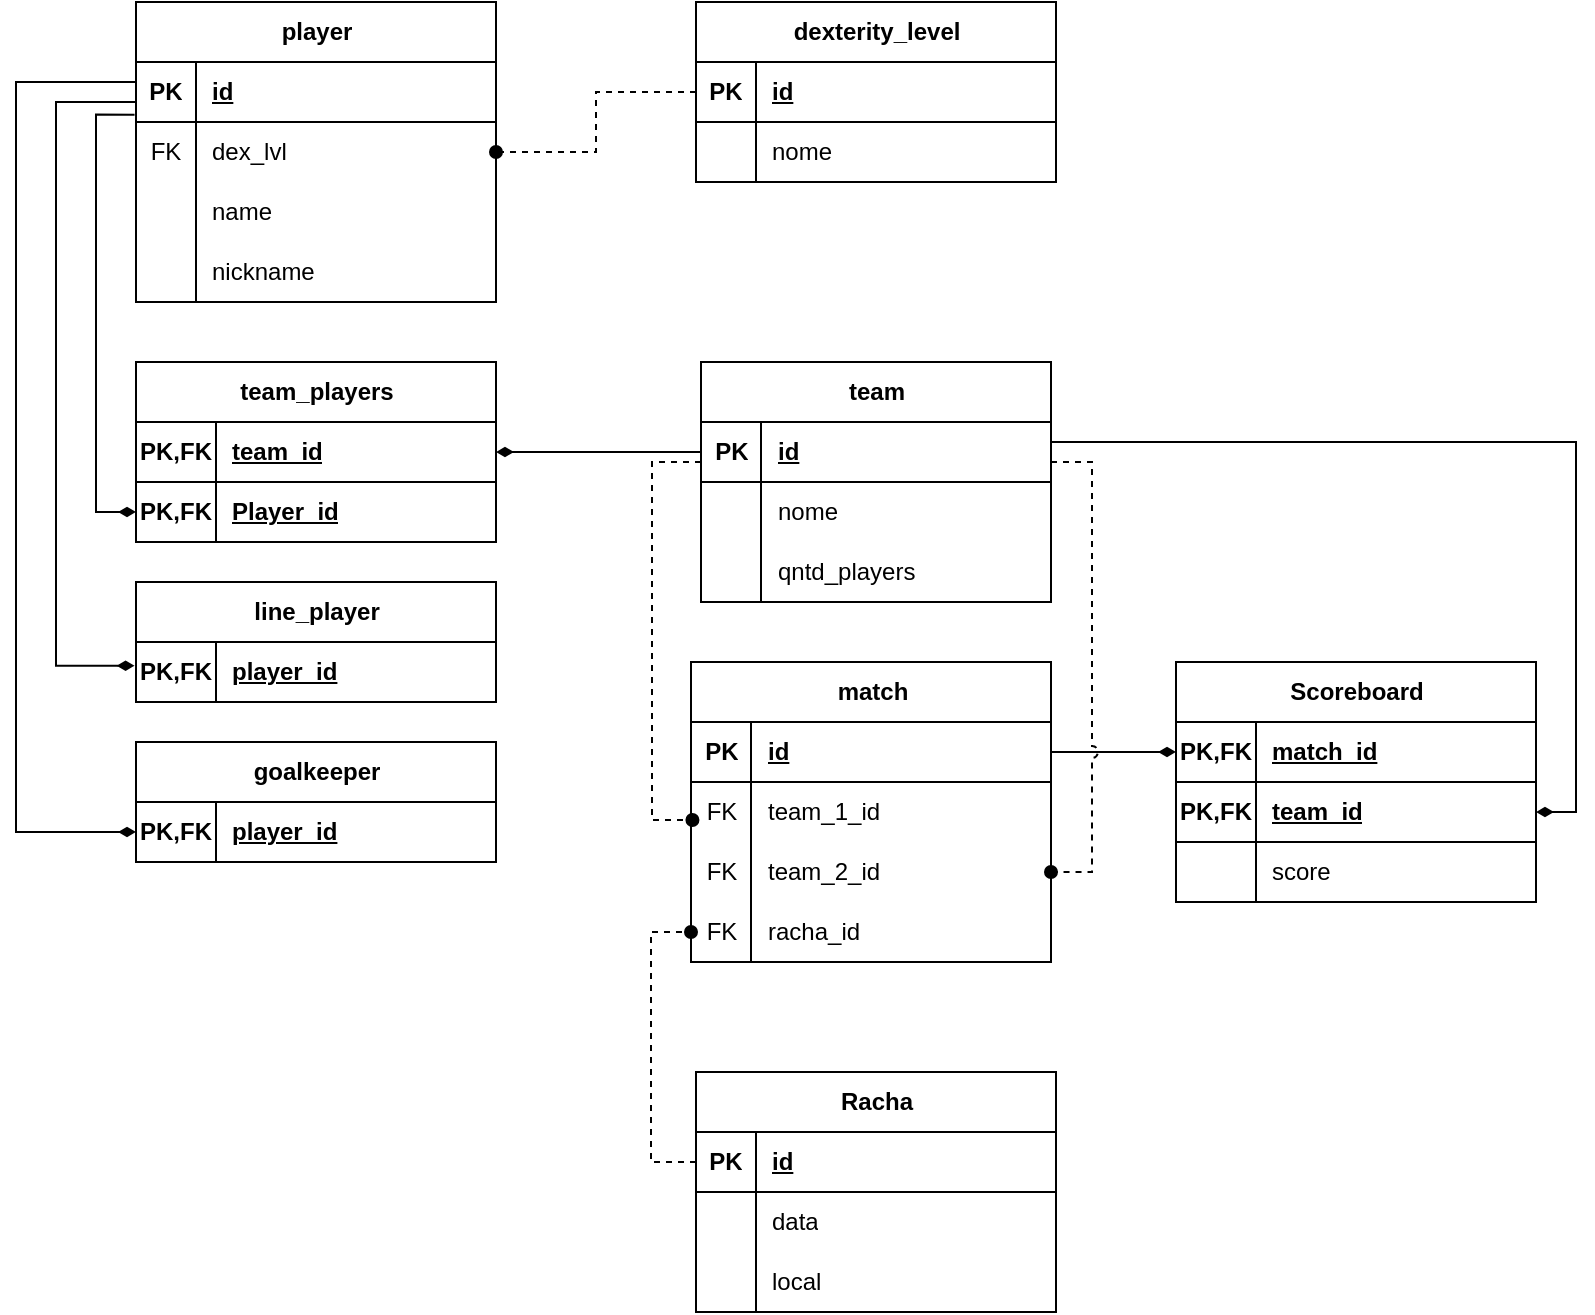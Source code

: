<mxfile version="21.2.8" type="device">
  <diagram name="Página-1" id="pi1bExvZcSu1X1K-RCOh">
    <mxGraphModel dx="1434" dy="870" grid="1" gridSize="10" guides="1" tooltips="1" connect="1" arrows="1" fold="1" page="1" pageScale="1" pageWidth="1200" pageHeight="1100" math="0" shadow="0">
      <root>
        <mxCell id="0" />
        <mxCell id="1" parent="0" />
        <mxCell id="Z4Z3Vbt_AIqiliuRO6eh-1" value="player" style="shape=table;startSize=30;container=1;collapsible=1;childLayout=tableLayout;fixedRows=1;rowLines=0;fontStyle=1;align=center;resizeLast=1;html=1;" parent="1" vertex="1">
          <mxGeometry x="270" y="295" width="180" height="150" as="geometry" />
        </mxCell>
        <mxCell id="Z4Z3Vbt_AIqiliuRO6eh-2" value="" style="shape=tableRow;horizontal=0;startSize=0;swimlaneHead=0;swimlaneBody=0;fillColor=none;collapsible=0;dropTarget=0;points=[[0,0.5],[1,0.5]];portConstraint=eastwest;top=0;left=0;right=0;bottom=1;" parent="Z4Z3Vbt_AIqiliuRO6eh-1" vertex="1">
          <mxGeometry y="30" width="180" height="30" as="geometry" />
        </mxCell>
        <mxCell id="Z4Z3Vbt_AIqiliuRO6eh-3" value="PK" style="shape=partialRectangle;connectable=0;fillColor=none;top=0;left=0;bottom=0;right=0;fontStyle=1;overflow=hidden;whiteSpace=wrap;html=1;" parent="Z4Z3Vbt_AIqiliuRO6eh-2" vertex="1">
          <mxGeometry width="30" height="30" as="geometry">
            <mxRectangle width="30" height="30" as="alternateBounds" />
          </mxGeometry>
        </mxCell>
        <mxCell id="Z4Z3Vbt_AIqiliuRO6eh-4" value="id" style="shape=partialRectangle;connectable=0;fillColor=none;top=0;left=0;bottom=0;right=0;align=left;spacingLeft=6;fontStyle=5;overflow=hidden;whiteSpace=wrap;html=1;" parent="Z4Z3Vbt_AIqiliuRO6eh-2" vertex="1">
          <mxGeometry x="30" width="150" height="30" as="geometry">
            <mxRectangle width="150" height="30" as="alternateBounds" />
          </mxGeometry>
        </mxCell>
        <mxCell id="Z4Z3Vbt_AIqiliuRO6eh-11" value="" style="shape=tableRow;horizontal=0;startSize=0;swimlaneHead=0;swimlaneBody=0;fillColor=none;collapsible=0;dropTarget=0;points=[[0,0.5],[1,0.5]];portConstraint=eastwest;top=0;left=0;right=0;bottom=0;" parent="Z4Z3Vbt_AIqiliuRO6eh-1" vertex="1">
          <mxGeometry y="60" width="180" height="30" as="geometry" />
        </mxCell>
        <mxCell id="Z4Z3Vbt_AIqiliuRO6eh-12" value="FK" style="shape=partialRectangle;connectable=0;fillColor=none;top=0;left=0;bottom=0;right=0;editable=1;overflow=hidden;whiteSpace=wrap;html=1;" parent="Z4Z3Vbt_AIqiliuRO6eh-11" vertex="1">
          <mxGeometry width="30" height="30" as="geometry">
            <mxRectangle width="30" height="30" as="alternateBounds" />
          </mxGeometry>
        </mxCell>
        <mxCell id="Z4Z3Vbt_AIqiliuRO6eh-13" value="dex_lvl" style="shape=partialRectangle;connectable=0;fillColor=none;top=0;left=0;bottom=0;right=0;align=left;spacingLeft=6;overflow=hidden;whiteSpace=wrap;html=1;" parent="Z4Z3Vbt_AIqiliuRO6eh-11" vertex="1">
          <mxGeometry x="30" width="150" height="30" as="geometry">
            <mxRectangle width="150" height="30" as="alternateBounds" />
          </mxGeometry>
        </mxCell>
        <mxCell id="Z4Z3Vbt_AIqiliuRO6eh-5" value="" style="shape=tableRow;horizontal=0;startSize=0;swimlaneHead=0;swimlaneBody=0;fillColor=none;collapsible=0;dropTarget=0;points=[[0,0.5],[1,0.5]];portConstraint=eastwest;top=0;left=0;right=0;bottom=0;" parent="Z4Z3Vbt_AIqiliuRO6eh-1" vertex="1">
          <mxGeometry y="90" width="180" height="30" as="geometry" />
        </mxCell>
        <mxCell id="Z4Z3Vbt_AIqiliuRO6eh-6" value="" style="shape=partialRectangle;connectable=0;fillColor=none;top=0;left=0;bottom=0;right=0;editable=1;overflow=hidden;whiteSpace=wrap;html=1;" parent="Z4Z3Vbt_AIqiliuRO6eh-5" vertex="1">
          <mxGeometry width="30" height="30" as="geometry">
            <mxRectangle width="30" height="30" as="alternateBounds" />
          </mxGeometry>
        </mxCell>
        <mxCell id="Z4Z3Vbt_AIqiliuRO6eh-7" value="name" style="shape=partialRectangle;connectable=0;fillColor=none;top=0;left=0;bottom=0;right=0;align=left;spacingLeft=6;overflow=hidden;whiteSpace=wrap;html=1;" parent="Z4Z3Vbt_AIqiliuRO6eh-5" vertex="1">
          <mxGeometry x="30" width="150" height="30" as="geometry">
            <mxRectangle width="150" height="30" as="alternateBounds" />
          </mxGeometry>
        </mxCell>
        <mxCell id="Z4Z3Vbt_AIqiliuRO6eh-8" value="" style="shape=tableRow;horizontal=0;startSize=0;swimlaneHead=0;swimlaneBody=0;fillColor=none;collapsible=0;dropTarget=0;points=[[0,0.5],[1,0.5]];portConstraint=eastwest;top=0;left=0;right=0;bottom=0;" parent="Z4Z3Vbt_AIqiliuRO6eh-1" vertex="1">
          <mxGeometry y="120" width="180" height="30" as="geometry" />
        </mxCell>
        <mxCell id="Z4Z3Vbt_AIqiliuRO6eh-9" value="" style="shape=partialRectangle;connectable=0;fillColor=none;top=0;left=0;bottom=0;right=0;editable=1;overflow=hidden;whiteSpace=wrap;html=1;" parent="Z4Z3Vbt_AIqiliuRO6eh-8" vertex="1">
          <mxGeometry width="30" height="30" as="geometry">
            <mxRectangle width="30" height="30" as="alternateBounds" />
          </mxGeometry>
        </mxCell>
        <mxCell id="Z4Z3Vbt_AIqiliuRO6eh-10" value="nickname" style="shape=partialRectangle;connectable=0;fillColor=none;top=0;left=0;bottom=0;right=0;align=left;spacingLeft=6;overflow=hidden;whiteSpace=wrap;html=1;" parent="Z4Z3Vbt_AIqiliuRO6eh-8" vertex="1">
          <mxGeometry x="30" width="150" height="30" as="geometry">
            <mxRectangle width="150" height="30" as="alternateBounds" />
          </mxGeometry>
        </mxCell>
        <mxCell id="Z4Z3Vbt_AIqiliuRO6eh-14" value="dexterity_level" style="shape=table;startSize=30;container=1;collapsible=1;childLayout=tableLayout;fixedRows=1;rowLines=0;fontStyle=1;align=center;resizeLast=1;html=1;" parent="1" vertex="1">
          <mxGeometry x="550" y="295" width="180" height="90" as="geometry" />
        </mxCell>
        <mxCell id="Z4Z3Vbt_AIqiliuRO6eh-15" value="" style="shape=tableRow;horizontal=0;startSize=0;swimlaneHead=0;swimlaneBody=0;fillColor=none;collapsible=0;dropTarget=0;points=[[0,0.5],[1,0.5]];portConstraint=eastwest;top=0;left=0;right=0;bottom=1;" parent="Z4Z3Vbt_AIqiliuRO6eh-14" vertex="1">
          <mxGeometry y="30" width="180" height="30" as="geometry" />
        </mxCell>
        <mxCell id="Z4Z3Vbt_AIqiliuRO6eh-16" value="PK" style="shape=partialRectangle;connectable=0;fillColor=none;top=0;left=0;bottom=0;right=0;fontStyle=1;overflow=hidden;whiteSpace=wrap;html=1;" parent="Z4Z3Vbt_AIqiliuRO6eh-15" vertex="1">
          <mxGeometry width="30" height="30" as="geometry">
            <mxRectangle width="30" height="30" as="alternateBounds" />
          </mxGeometry>
        </mxCell>
        <mxCell id="Z4Z3Vbt_AIqiliuRO6eh-17" value="id" style="shape=partialRectangle;connectable=0;fillColor=none;top=0;left=0;bottom=0;right=0;align=left;spacingLeft=6;fontStyle=5;overflow=hidden;whiteSpace=wrap;html=1;" parent="Z4Z3Vbt_AIqiliuRO6eh-15" vertex="1">
          <mxGeometry x="30" width="150" height="30" as="geometry">
            <mxRectangle width="150" height="30" as="alternateBounds" />
          </mxGeometry>
        </mxCell>
        <mxCell id="Z4Z3Vbt_AIqiliuRO6eh-18" value="" style="shape=tableRow;horizontal=0;startSize=0;swimlaneHead=0;swimlaneBody=0;fillColor=none;collapsible=0;dropTarget=0;points=[[0,0.5],[1,0.5]];portConstraint=eastwest;top=0;left=0;right=0;bottom=0;" parent="Z4Z3Vbt_AIqiliuRO6eh-14" vertex="1">
          <mxGeometry y="60" width="180" height="30" as="geometry" />
        </mxCell>
        <mxCell id="Z4Z3Vbt_AIqiliuRO6eh-19" value="" style="shape=partialRectangle;connectable=0;fillColor=none;top=0;left=0;bottom=0;right=0;editable=1;overflow=hidden;whiteSpace=wrap;html=1;" parent="Z4Z3Vbt_AIqiliuRO6eh-18" vertex="1">
          <mxGeometry width="30" height="30" as="geometry">
            <mxRectangle width="30" height="30" as="alternateBounds" />
          </mxGeometry>
        </mxCell>
        <mxCell id="Z4Z3Vbt_AIqiliuRO6eh-20" value="nome" style="shape=partialRectangle;connectable=0;fillColor=none;top=0;left=0;bottom=0;right=0;align=left;spacingLeft=6;overflow=hidden;whiteSpace=wrap;html=1;" parent="Z4Z3Vbt_AIqiliuRO6eh-18" vertex="1">
          <mxGeometry x="30" width="150" height="30" as="geometry">
            <mxRectangle width="150" height="30" as="alternateBounds" />
          </mxGeometry>
        </mxCell>
        <mxCell id="Z4Z3Vbt_AIqiliuRO6eh-27" value="team" style="shape=table;startSize=30;container=1;collapsible=1;childLayout=tableLayout;fixedRows=1;rowLines=0;fontStyle=1;align=center;resizeLast=1;html=1;" parent="1" vertex="1">
          <mxGeometry x="552.5" y="475" width="175" height="120" as="geometry" />
        </mxCell>
        <mxCell id="Z4Z3Vbt_AIqiliuRO6eh-28" value="" style="shape=tableRow;horizontal=0;startSize=0;swimlaneHead=0;swimlaneBody=0;fillColor=none;collapsible=0;dropTarget=0;points=[[0,0.5],[1,0.5]];portConstraint=eastwest;top=0;left=0;right=0;bottom=1;" parent="Z4Z3Vbt_AIqiliuRO6eh-27" vertex="1">
          <mxGeometry y="30" width="175" height="30" as="geometry" />
        </mxCell>
        <mxCell id="Z4Z3Vbt_AIqiliuRO6eh-29" value="PK" style="shape=partialRectangle;connectable=0;fillColor=none;top=0;left=0;bottom=0;right=0;fontStyle=1;overflow=hidden;whiteSpace=wrap;html=1;" parent="Z4Z3Vbt_AIqiliuRO6eh-28" vertex="1">
          <mxGeometry width="30" height="30" as="geometry">
            <mxRectangle width="30" height="30" as="alternateBounds" />
          </mxGeometry>
        </mxCell>
        <mxCell id="Z4Z3Vbt_AIqiliuRO6eh-30" value="id" style="shape=partialRectangle;connectable=0;fillColor=none;top=0;left=0;bottom=0;right=0;align=left;spacingLeft=6;fontStyle=5;overflow=hidden;whiteSpace=wrap;html=1;" parent="Z4Z3Vbt_AIqiliuRO6eh-28" vertex="1">
          <mxGeometry x="30" width="145" height="30" as="geometry">
            <mxRectangle width="145" height="30" as="alternateBounds" />
          </mxGeometry>
        </mxCell>
        <mxCell id="Z4Z3Vbt_AIqiliuRO6eh-31" value="" style="shape=tableRow;horizontal=0;startSize=0;swimlaneHead=0;swimlaneBody=0;fillColor=none;collapsible=0;dropTarget=0;points=[[0,0.5],[1,0.5]];portConstraint=eastwest;top=0;left=0;right=0;bottom=0;" parent="Z4Z3Vbt_AIqiliuRO6eh-27" vertex="1">
          <mxGeometry y="60" width="175" height="30" as="geometry" />
        </mxCell>
        <mxCell id="Z4Z3Vbt_AIqiliuRO6eh-32" value="" style="shape=partialRectangle;connectable=0;fillColor=none;top=0;left=0;bottom=0;right=0;editable=1;overflow=hidden;whiteSpace=wrap;html=1;" parent="Z4Z3Vbt_AIqiliuRO6eh-31" vertex="1">
          <mxGeometry width="30" height="30" as="geometry">
            <mxRectangle width="30" height="30" as="alternateBounds" />
          </mxGeometry>
        </mxCell>
        <mxCell id="Z4Z3Vbt_AIqiliuRO6eh-33" value="nome" style="shape=partialRectangle;connectable=0;fillColor=none;top=0;left=0;bottom=0;right=0;align=left;spacingLeft=6;overflow=hidden;whiteSpace=wrap;html=1;" parent="Z4Z3Vbt_AIqiliuRO6eh-31" vertex="1">
          <mxGeometry x="30" width="145" height="30" as="geometry">
            <mxRectangle width="145" height="30" as="alternateBounds" />
          </mxGeometry>
        </mxCell>
        <mxCell id="Z4Z3Vbt_AIqiliuRO6eh-34" value="" style="shape=tableRow;horizontal=0;startSize=0;swimlaneHead=0;swimlaneBody=0;fillColor=none;collapsible=0;dropTarget=0;points=[[0,0.5],[1,0.5]];portConstraint=eastwest;top=0;left=0;right=0;bottom=0;" parent="Z4Z3Vbt_AIqiliuRO6eh-27" vertex="1">
          <mxGeometry y="90" width="175" height="30" as="geometry" />
        </mxCell>
        <mxCell id="Z4Z3Vbt_AIqiliuRO6eh-35" value="" style="shape=partialRectangle;connectable=0;fillColor=none;top=0;left=0;bottom=0;right=0;editable=1;overflow=hidden;whiteSpace=wrap;html=1;" parent="Z4Z3Vbt_AIqiliuRO6eh-34" vertex="1">
          <mxGeometry width="30" height="30" as="geometry">
            <mxRectangle width="30" height="30" as="alternateBounds" />
          </mxGeometry>
        </mxCell>
        <mxCell id="Z4Z3Vbt_AIqiliuRO6eh-36" value="qntd_players" style="shape=partialRectangle;connectable=0;fillColor=none;top=0;left=0;bottom=0;right=0;align=left;spacingLeft=6;overflow=hidden;whiteSpace=wrap;html=1;" parent="Z4Z3Vbt_AIqiliuRO6eh-34" vertex="1">
          <mxGeometry x="30" width="145" height="30" as="geometry">
            <mxRectangle width="145" height="30" as="alternateBounds" />
          </mxGeometry>
        </mxCell>
        <mxCell id="Z4Z3Vbt_AIqiliuRO6eh-54" value="team_players" style="shape=table;startSize=30;container=1;collapsible=1;childLayout=tableLayout;fixedRows=1;rowLines=0;fontStyle=1;align=center;resizeLast=1;html=1;" parent="1" vertex="1">
          <mxGeometry x="270" y="475" width="180" height="90" as="geometry" />
        </mxCell>
        <mxCell id="Z4Z3Vbt_AIqiliuRO6eh-55" value="" style="shape=tableRow;horizontal=0;startSize=0;swimlaneHead=0;swimlaneBody=0;fillColor=none;collapsible=0;dropTarget=0;points=[[0,0.5],[1,0.5]];portConstraint=eastwest;top=0;left=0;right=0;bottom=1;" parent="Z4Z3Vbt_AIqiliuRO6eh-54" vertex="1">
          <mxGeometry y="30" width="180" height="30" as="geometry" />
        </mxCell>
        <mxCell id="Z4Z3Vbt_AIqiliuRO6eh-56" value="PK,FK" style="shape=partialRectangle;connectable=0;fillColor=none;top=0;left=0;bottom=0;right=0;fontStyle=1;overflow=hidden;whiteSpace=wrap;html=1;" parent="Z4Z3Vbt_AIqiliuRO6eh-55" vertex="1">
          <mxGeometry width="40" height="30" as="geometry">
            <mxRectangle width="40" height="30" as="alternateBounds" />
          </mxGeometry>
        </mxCell>
        <mxCell id="Z4Z3Vbt_AIqiliuRO6eh-57" value="team_id" style="shape=partialRectangle;connectable=0;fillColor=none;top=0;left=0;bottom=0;right=0;align=left;spacingLeft=6;fontStyle=5;overflow=hidden;whiteSpace=wrap;html=1;" parent="Z4Z3Vbt_AIqiliuRO6eh-55" vertex="1">
          <mxGeometry x="40" width="140" height="30" as="geometry">
            <mxRectangle width="140" height="30" as="alternateBounds" />
          </mxGeometry>
        </mxCell>
        <mxCell id="Z4Z3Vbt_AIqiliuRO6eh-67" value="" style="shape=tableRow;horizontal=0;startSize=0;swimlaneHead=0;swimlaneBody=0;fillColor=none;collapsible=0;dropTarget=0;points=[[0,0.5],[1,0.5]];portConstraint=eastwest;top=0;left=0;right=0;bottom=1;" parent="Z4Z3Vbt_AIqiliuRO6eh-54" vertex="1">
          <mxGeometry y="60" width="180" height="30" as="geometry" />
        </mxCell>
        <mxCell id="Z4Z3Vbt_AIqiliuRO6eh-68" value="PK,FK" style="shape=partialRectangle;connectable=0;fillColor=none;top=0;left=0;bottom=0;right=0;fontStyle=1;overflow=hidden;whiteSpace=wrap;html=1;" parent="Z4Z3Vbt_AIqiliuRO6eh-67" vertex="1">
          <mxGeometry width="40" height="30" as="geometry">
            <mxRectangle width="40" height="30" as="alternateBounds" />
          </mxGeometry>
        </mxCell>
        <mxCell id="Z4Z3Vbt_AIqiliuRO6eh-69" value="Player_id" style="shape=partialRectangle;connectable=0;fillColor=none;top=0;left=0;bottom=0;right=0;align=left;spacingLeft=6;fontStyle=5;overflow=hidden;whiteSpace=wrap;html=1;" parent="Z4Z3Vbt_AIqiliuRO6eh-67" vertex="1">
          <mxGeometry x="40" width="140" height="30" as="geometry">
            <mxRectangle width="140" height="30" as="alternateBounds" />
          </mxGeometry>
        </mxCell>
        <mxCell id="Z4Z3Vbt_AIqiliuRO6eh-83" value="line_player" style="shape=table;startSize=30;container=1;collapsible=1;childLayout=tableLayout;fixedRows=1;rowLines=0;fontStyle=1;align=center;resizeLast=1;html=1;" parent="1" vertex="1">
          <mxGeometry x="270" y="585" width="180" height="60" as="geometry" />
        </mxCell>
        <mxCell id="Z4Z3Vbt_AIqiliuRO6eh-84" value="" style="shape=tableRow;horizontal=0;startSize=0;swimlaneHead=0;swimlaneBody=0;fillColor=none;collapsible=0;dropTarget=0;points=[[0,0.5],[1,0.5]];portConstraint=eastwest;top=0;left=0;right=0;bottom=1;" parent="Z4Z3Vbt_AIqiliuRO6eh-83" vertex="1">
          <mxGeometry y="30" width="180" height="30" as="geometry" />
        </mxCell>
        <mxCell id="Z4Z3Vbt_AIqiliuRO6eh-85" value="PK,FK" style="shape=partialRectangle;connectable=0;fillColor=none;top=0;left=0;bottom=0;right=0;fontStyle=1;overflow=hidden;whiteSpace=wrap;html=1;" parent="Z4Z3Vbt_AIqiliuRO6eh-84" vertex="1">
          <mxGeometry width="40" height="30" as="geometry">
            <mxRectangle width="40" height="30" as="alternateBounds" />
          </mxGeometry>
        </mxCell>
        <mxCell id="Z4Z3Vbt_AIqiliuRO6eh-86" value="player_id" style="shape=partialRectangle;connectable=0;fillColor=none;top=0;left=0;bottom=0;right=0;align=left;spacingLeft=6;fontStyle=5;overflow=hidden;whiteSpace=wrap;html=1;" parent="Z4Z3Vbt_AIqiliuRO6eh-84" vertex="1">
          <mxGeometry x="40" width="140" height="30" as="geometry">
            <mxRectangle width="140" height="30" as="alternateBounds" />
          </mxGeometry>
        </mxCell>
        <mxCell id="Z4Z3Vbt_AIqiliuRO6eh-96" value="goalkeeper" style="shape=table;startSize=30;container=1;collapsible=1;childLayout=tableLayout;fixedRows=1;rowLines=0;fontStyle=1;align=center;resizeLast=1;html=1;" parent="1" vertex="1">
          <mxGeometry x="270" y="665" width="180" height="60" as="geometry" />
        </mxCell>
        <mxCell id="Z4Z3Vbt_AIqiliuRO6eh-97" value="" style="shape=tableRow;horizontal=0;startSize=0;swimlaneHead=0;swimlaneBody=0;fillColor=none;collapsible=0;dropTarget=0;points=[[0,0.5],[1,0.5]];portConstraint=eastwest;top=0;left=0;right=0;bottom=1;" parent="Z4Z3Vbt_AIqiliuRO6eh-96" vertex="1">
          <mxGeometry y="30" width="180" height="30" as="geometry" />
        </mxCell>
        <mxCell id="Z4Z3Vbt_AIqiliuRO6eh-98" value="PK,FK" style="shape=partialRectangle;connectable=0;fillColor=none;top=0;left=0;bottom=0;right=0;fontStyle=1;overflow=hidden;whiteSpace=wrap;html=1;" parent="Z4Z3Vbt_AIqiliuRO6eh-97" vertex="1">
          <mxGeometry width="40" height="30" as="geometry">
            <mxRectangle width="40" height="30" as="alternateBounds" />
          </mxGeometry>
        </mxCell>
        <mxCell id="Z4Z3Vbt_AIqiliuRO6eh-99" value="player_id" style="shape=partialRectangle;connectable=0;fillColor=none;top=0;left=0;bottom=0;right=0;align=left;spacingLeft=6;fontStyle=5;overflow=hidden;whiteSpace=wrap;html=1;" parent="Z4Z3Vbt_AIqiliuRO6eh-97" vertex="1">
          <mxGeometry x="40" width="140" height="30" as="geometry">
            <mxRectangle width="140" height="30" as="alternateBounds" />
          </mxGeometry>
        </mxCell>
        <mxCell id="Z4Z3Vbt_AIqiliuRO6eh-125" value="match" style="shape=table;startSize=30;container=1;collapsible=1;childLayout=tableLayout;fixedRows=1;rowLines=0;fontStyle=1;align=center;resizeLast=1;html=1;" parent="1" vertex="1">
          <mxGeometry x="547.5" y="625" width="180" height="150" as="geometry" />
        </mxCell>
        <mxCell id="Z4Z3Vbt_AIqiliuRO6eh-126" value="" style="shape=tableRow;horizontal=0;startSize=0;swimlaneHead=0;swimlaneBody=0;fillColor=none;collapsible=0;dropTarget=0;points=[[0,0.5],[1,0.5]];portConstraint=eastwest;top=0;left=0;right=0;bottom=1;" parent="Z4Z3Vbt_AIqiliuRO6eh-125" vertex="1">
          <mxGeometry y="30" width="180" height="30" as="geometry" />
        </mxCell>
        <mxCell id="Z4Z3Vbt_AIqiliuRO6eh-127" value="PK" style="shape=partialRectangle;connectable=0;fillColor=none;top=0;left=0;bottom=0;right=0;fontStyle=1;overflow=hidden;whiteSpace=wrap;html=1;" parent="Z4Z3Vbt_AIqiliuRO6eh-126" vertex="1">
          <mxGeometry width="30" height="30" as="geometry">
            <mxRectangle width="30" height="30" as="alternateBounds" />
          </mxGeometry>
        </mxCell>
        <mxCell id="Z4Z3Vbt_AIqiliuRO6eh-128" value="id" style="shape=partialRectangle;connectable=0;fillColor=none;top=0;left=0;bottom=0;right=0;align=left;spacingLeft=6;fontStyle=5;overflow=hidden;whiteSpace=wrap;html=1;" parent="Z4Z3Vbt_AIqiliuRO6eh-126" vertex="1">
          <mxGeometry x="30" width="150" height="30" as="geometry">
            <mxRectangle width="150" height="30" as="alternateBounds" />
          </mxGeometry>
        </mxCell>
        <mxCell id="Z4Z3Vbt_AIqiliuRO6eh-135" value="" style="shape=tableRow;horizontal=0;startSize=0;swimlaneHead=0;swimlaneBody=0;fillColor=none;collapsible=0;dropTarget=0;points=[[0,0.5],[1,0.5]];portConstraint=eastwest;top=0;left=0;right=0;bottom=0;" parent="Z4Z3Vbt_AIqiliuRO6eh-125" vertex="1">
          <mxGeometry y="60" width="180" height="30" as="geometry" />
        </mxCell>
        <mxCell id="Z4Z3Vbt_AIqiliuRO6eh-136" value="FK" style="shape=partialRectangle;connectable=0;fillColor=none;top=0;left=0;bottom=0;right=0;editable=1;overflow=hidden;whiteSpace=wrap;html=1;" parent="Z4Z3Vbt_AIqiliuRO6eh-135" vertex="1">
          <mxGeometry width="30" height="30" as="geometry">
            <mxRectangle width="30" height="30" as="alternateBounds" />
          </mxGeometry>
        </mxCell>
        <mxCell id="Z4Z3Vbt_AIqiliuRO6eh-137" value="team_1_id" style="shape=partialRectangle;connectable=0;fillColor=none;top=0;left=0;bottom=0;right=0;align=left;spacingLeft=6;overflow=hidden;whiteSpace=wrap;html=1;" parent="Z4Z3Vbt_AIqiliuRO6eh-135" vertex="1">
          <mxGeometry x="30" width="150" height="30" as="geometry">
            <mxRectangle width="150" height="30" as="alternateBounds" />
          </mxGeometry>
        </mxCell>
        <mxCell id="Z4Z3Vbt_AIqiliuRO6eh-138" value="" style="shape=tableRow;horizontal=0;startSize=0;swimlaneHead=0;swimlaneBody=0;fillColor=none;collapsible=0;dropTarget=0;points=[[0,0.5],[1,0.5]];portConstraint=eastwest;top=0;left=0;right=0;bottom=0;" parent="Z4Z3Vbt_AIqiliuRO6eh-125" vertex="1">
          <mxGeometry y="90" width="180" height="30" as="geometry" />
        </mxCell>
        <mxCell id="Z4Z3Vbt_AIqiliuRO6eh-139" value="FK" style="shape=partialRectangle;connectable=0;fillColor=none;top=0;left=0;bottom=0;right=0;editable=1;overflow=hidden;whiteSpace=wrap;html=1;" parent="Z4Z3Vbt_AIqiliuRO6eh-138" vertex="1">
          <mxGeometry width="30" height="30" as="geometry">
            <mxRectangle width="30" height="30" as="alternateBounds" />
          </mxGeometry>
        </mxCell>
        <mxCell id="Z4Z3Vbt_AIqiliuRO6eh-140" value="team_2_id" style="shape=partialRectangle;connectable=0;fillColor=none;top=0;left=0;bottom=0;right=0;align=left;spacingLeft=6;overflow=hidden;whiteSpace=wrap;html=1;" parent="Z4Z3Vbt_AIqiliuRO6eh-138" vertex="1">
          <mxGeometry x="30" width="150" height="30" as="geometry">
            <mxRectangle width="150" height="30" as="alternateBounds" />
          </mxGeometry>
        </mxCell>
        <mxCell id="iCW_Oq65GEsZEliT7_3l-30" value="" style="shape=tableRow;horizontal=0;startSize=0;swimlaneHead=0;swimlaneBody=0;fillColor=none;collapsible=0;dropTarget=0;points=[[0,0.5],[1,0.5]];portConstraint=eastwest;top=0;left=0;right=0;bottom=0;" vertex="1" parent="Z4Z3Vbt_AIqiliuRO6eh-125">
          <mxGeometry y="120" width="180" height="30" as="geometry" />
        </mxCell>
        <mxCell id="iCW_Oq65GEsZEliT7_3l-31" value="FK" style="shape=partialRectangle;connectable=0;fillColor=none;top=0;left=0;bottom=0;right=0;editable=1;overflow=hidden;whiteSpace=wrap;html=1;" vertex="1" parent="iCW_Oq65GEsZEliT7_3l-30">
          <mxGeometry width="30" height="30" as="geometry">
            <mxRectangle width="30" height="30" as="alternateBounds" />
          </mxGeometry>
        </mxCell>
        <mxCell id="iCW_Oq65GEsZEliT7_3l-32" value="racha_id" style="shape=partialRectangle;connectable=0;fillColor=none;top=0;left=0;bottom=0;right=0;align=left;spacingLeft=6;overflow=hidden;whiteSpace=wrap;html=1;" vertex="1" parent="iCW_Oq65GEsZEliT7_3l-30">
          <mxGeometry x="30" width="150" height="30" as="geometry">
            <mxRectangle width="150" height="30" as="alternateBounds" />
          </mxGeometry>
        </mxCell>
        <mxCell id="Z4Z3Vbt_AIqiliuRO6eh-147" value="Scoreboard" style="shape=table;startSize=30;container=1;collapsible=1;childLayout=tableLayout;fixedRows=1;rowLines=0;fontStyle=1;align=center;resizeLast=1;html=1;" parent="1" vertex="1">
          <mxGeometry x="790" y="625" width="180" height="120" as="geometry" />
        </mxCell>
        <mxCell id="Z4Z3Vbt_AIqiliuRO6eh-148" value="" style="shape=tableRow;horizontal=0;startSize=0;swimlaneHead=0;swimlaneBody=0;fillColor=none;collapsible=0;dropTarget=0;points=[[0,0.5],[1,0.5]];portConstraint=eastwest;top=0;left=0;right=0;bottom=1;" parent="Z4Z3Vbt_AIqiliuRO6eh-147" vertex="1">
          <mxGeometry y="30" width="180" height="30" as="geometry" />
        </mxCell>
        <mxCell id="Z4Z3Vbt_AIqiliuRO6eh-149" value="PK,FK" style="shape=partialRectangle;connectable=0;fillColor=none;top=0;left=0;bottom=0;right=0;fontStyle=1;overflow=hidden;whiteSpace=wrap;html=1;" parent="Z4Z3Vbt_AIqiliuRO6eh-148" vertex="1">
          <mxGeometry width="40" height="30" as="geometry">
            <mxRectangle width="40" height="30" as="alternateBounds" />
          </mxGeometry>
        </mxCell>
        <mxCell id="Z4Z3Vbt_AIqiliuRO6eh-150" value="match_id" style="shape=partialRectangle;connectable=0;fillColor=none;top=0;left=0;bottom=0;right=0;align=left;spacingLeft=6;fontStyle=5;overflow=hidden;whiteSpace=wrap;html=1;" parent="Z4Z3Vbt_AIqiliuRO6eh-148" vertex="1">
          <mxGeometry x="40" width="140" height="30" as="geometry">
            <mxRectangle width="140" height="30" as="alternateBounds" />
          </mxGeometry>
        </mxCell>
        <mxCell id="Z4Z3Vbt_AIqiliuRO6eh-160" value="" style="shape=tableRow;horizontal=0;startSize=0;swimlaneHead=0;swimlaneBody=0;fillColor=none;collapsible=0;dropTarget=0;points=[[0,0.5],[1,0.5]];portConstraint=eastwest;top=0;left=0;right=0;bottom=1;" parent="Z4Z3Vbt_AIqiliuRO6eh-147" vertex="1">
          <mxGeometry y="60" width="180" height="30" as="geometry" />
        </mxCell>
        <mxCell id="Z4Z3Vbt_AIqiliuRO6eh-161" value="PK,FK" style="shape=partialRectangle;connectable=0;fillColor=none;top=0;left=0;bottom=0;right=0;fontStyle=1;overflow=hidden;whiteSpace=wrap;html=1;" parent="Z4Z3Vbt_AIqiliuRO6eh-160" vertex="1">
          <mxGeometry width="40" height="30" as="geometry">
            <mxRectangle width="40" height="30" as="alternateBounds" />
          </mxGeometry>
        </mxCell>
        <mxCell id="Z4Z3Vbt_AIqiliuRO6eh-162" value="team_id" style="shape=partialRectangle;connectable=0;fillColor=none;top=0;left=0;bottom=0;right=0;align=left;spacingLeft=6;fontStyle=5;overflow=hidden;whiteSpace=wrap;html=1;" parent="Z4Z3Vbt_AIqiliuRO6eh-160" vertex="1">
          <mxGeometry x="40" width="140" height="30" as="geometry">
            <mxRectangle width="140" height="30" as="alternateBounds" />
          </mxGeometry>
        </mxCell>
        <mxCell id="Z4Z3Vbt_AIqiliuRO6eh-154" value="" style="shape=tableRow;horizontal=0;startSize=0;swimlaneHead=0;swimlaneBody=0;fillColor=none;collapsible=0;dropTarget=0;points=[[0,0.5],[1,0.5]];portConstraint=eastwest;top=0;left=0;right=0;bottom=0;" parent="Z4Z3Vbt_AIqiliuRO6eh-147" vertex="1">
          <mxGeometry y="90" width="180" height="30" as="geometry" />
        </mxCell>
        <mxCell id="Z4Z3Vbt_AIqiliuRO6eh-155" value="" style="shape=partialRectangle;connectable=0;fillColor=none;top=0;left=0;bottom=0;right=0;editable=1;overflow=hidden;whiteSpace=wrap;html=1;" parent="Z4Z3Vbt_AIqiliuRO6eh-154" vertex="1">
          <mxGeometry width="40" height="30" as="geometry">
            <mxRectangle width="40" height="30" as="alternateBounds" />
          </mxGeometry>
        </mxCell>
        <mxCell id="Z4Z3Vbt_AIqiliuRO6eh-156" value="score" style="shape=partialRectangle;connectable=0;fillColor=none;top=0;left=0;bottom=0;right=0;align=left;spacingLeft=6;overflow=hidden;whiteSpace=wrap;html=1;" parent="Z4Z3Vbt_AIqiliuRO6eh-154" vertex="1">
          <mxGeometry x="40" width="140" height="30" as="geometry">
            <mxRectangle width="140" height="30" as="alternateBounds" />
          </mxGeometry>
        </mxCell>
        <mxCell id="Z4Z3Vbt_AIqiliuRO6eh-164" style="edgeStyle=orthogonalEdgeStyle;rounded=0;orthogonalLoop=1;jettySize=auto;html=1;endArrow=oval;endFill=1;dashed=1;" parent="1" source="Z4Z3Vbt_AIqiliuRO6eh-15" target="Z4Z3Vbt_AIqiliuRO6eh-11" edge="1">
          <mxGeometry relative="1" as="geometry" />
        </mxCell>
        <mxCell id="Z4Z3Vbt_AIqiliuRO6eh-165" style="edgeStyle=orthogonalEdgeStyle;rounded=0;orthogonalLoop=1;jettySize=auto;html=1;endArrow=diamondThin;endFill=1;" parent="1" source="Z4Z3Vbt_AIqiliuRO6eh-28" target="Z4Z3Vbt_AIqiliuRO6eh-55" edge="1">
          <mxGeometry relative="1" as="geometry" />
        </mxCell>
        <mxCell id="Z4Z3Vbt_AIqiliuRO6eh-166" style="edgeStyle=orthogonalEdgeStyle;rounded=0;orthogonalLoop=1;jettySize=auto;html=1;entryX=0;entryY=0.5;entryDx=0;entryDy=0;endArrow=diamondThin;endFill=1;exitX=-0.004;exitY=0.878;exitDx=0;exitDy=0;exitPerimeter=0;" parent="1" source="Z4Z3Vbt_AIqiliuRO6eh-2" target="Z4Z3Vbt_AIqiliuRO6eh-67" edge="1">
          <mxGeometry relative="1" as="geometry" />
        </mxCell>
        <mxCell id="Z4Z3Vbt_AIqiliuRO6eh-168" style="edgeStyle=orthogonalEdgeStyle;rounded=0;orthogonalLoop=1;jettySize=auto;html=1;entryX=-0.004;entryY=0.395;entryDx=0;entryDy=0;entryPerimeter=0;endArrow=diamondThin;endFill=1;" parent="1" source="Z4Z3Vbt_AIqiliuRO6eh-2" target="Z4Z3Vbt_AIqiliuRO6eh-84" edge="1">
          <mxGeometry relative="1" as="geometry">
            <Array as="points">
              <mxPoint x="230" y="345" />
              <mxPoint x="230" y="627" />
            </Array>
          </mxGeometry>
        </mxCell>
        <mxCell id="Z4Z3Vbt_AIqiliuRO6eh-169" style="edgeStyle=orthogonalEdgeStyle;rounded=0;orthogonalLoop=1;jettySize=auto;html=1;entryX=0;entryY=0.5;entryDx=0;entryDy=0;endArrow=diamondThin;endFill=1;" parent="1" source="Z4Z3Vbt_AIqiliuRO6eh-2" target="Z4Z3Vbt_AIqiliuRO6eh-97" edge="1">
          <mxGeometry relative="1" as="geometry">
            <Array as="points">
              <mxPoint x="210" y="335" />
              <mxPoint x="210" y="710" />
            </Array>
          </mxGeometry>
        </mxCell>
        <mxCell id="Z4Z3Vbt_AIqiliuRO6eh-170" style="edgeStyle=orthogonalEdgeStyle;rounded=0;orthogonalLoop=1;jettySize=auto;html=1;entryX=0.004;entryY=0.633;entryDx=0;entryDy=0;entryPerimeter=0;endArrow=oval;endFill=1;dashed=1;" parent="1" source="Z4Z3Vbt_AIqiliuRO6eh-28" target="Z4Z3Vbt_AIqiliuRO6eh-135" edge="1">
          <mxGeometry relative="1" as="geometry">
            <Array as="points">
              <mxPoint x="528" y="525" />
              <mxPoint x="528" y="704" />
            </Array>
          </mxGeometry>
        </mxCell>
        <mxCell id="Z4Z3Vbt_AIqiliuRO6eh-171" style="edgeStyle=orthogonalEdgeStyle;rounded=0;orthogonalLoop=1;jettySize=auto;html=1;entryX=1;entryY=0.5;entryDx=0;entryDy=0;endArrow=diamondThin;endFill=1;" parent="1" source="Z4Z3Vbt_AIqiliuRO6eh-28" target="Z4Z3Vbt_AIqiliuRO6eh-160" edge="1">
          <mxGeometry relative="1" as="geometry">
            <Array as="points">
              <mxPoint x="990" y="515" />
              <mxPoint x="990" y="700" />
            </Array>
          </mxGeometry>
        </mxCell>
        <mxCell id="Z4Z3Vbt_AIqiliuRO6eh-172" style="edgeStyle=orthogonalEdgeStyle;rounded=0;orthogonalLoop=1;jettySize=auto;html=1;endArrow=diamondThin;endFill=1;" parent="1" source="Z4Z3Vbt_AIqiliuRO6eh-126" target="Z4Z3Vbt_AIqiliuRO6eh-148" edge="1">
          <mxGeometry relative="1" as="geometry" />
        </mxCell>
        <mxCell id="Z4Z3Vbt_AIqiliuRO6eh-173" style="edgeStyle=orthogonalEdgeStyle;rounded=0;orthogonalLoop=1;jettySize=auto;html=1;entryX=1;entryY=0.5;entryDx=0;entryDy=0;endArrow=oval;endFill=1;dashed=1;jumpStyle=arc;" parent="1" source="Z4Z3Vbt_AIqiliuRO6eh-28" target="Z4Z3Vbt_AIqiliuRO6eh-138" edge="1">
          <mxGeometry relative="1" as="geometry">
            <Array as="points">
              <mxPoint x="748" y="525" />
              <mxPoint x="748" y="730" />
            </Array>
          </mxGeometry>
        </mxCell>
        <mxCell id="iCW_Oq65GEsZEliT7_3l-1" value="Racha" style="shape=table;startSize=30;container=1;collapsible=1;childLayout=tableLayout;fixedRows=1;rowLines=0;fontStyle=1;align=center;resizeLast=1;html=1;" vertex="1" parent="1">
          <mxGeometry x="550" y="830" width="180" height="120" as="geometry" />
        </mxCell>
        <mxCell id="iCW_Oq65GEsZEliT7_3l-2" value="" style="shape=tableRow;horizontal=0;startSize=0;swimlaneHead=0;swimlaneBody=0;fillColor=none;collapsible=0;dropTarget=0;points=[[0,0.5],[1,0.5]];portConstraint=eastwest;top=0;left=0;right=0;bottom=1;" vertex="1" parent="iCW_Oq65GEsZEliT7_3l-1">
          <mxGeometry y="30" width="180" height="30" as="geometry" />
        </mxCell>
        <mxCell id="iCW_Oq65GEsZEliT7_3l-3" value="PK" style="shape=partialRectangle;connectable=0;fillColor=none;top=0;left=0;bottom=0;right=0;fontStyle=1;overflow=hidden;whiteSpace=wrap;html=1;" vertex="1" parent="iCW_Oq65GEsZEliT7_3l-2">
          <mxGeometry width="30" height="30" as="geometry">
            <mxRectangle width="30" height="30" as="alternateBounds" />
          </mxGeometry>
        </mxCell>
        <mxCell id="iCW_Oq65GEsZEliT7_3l-4" value="id" style="shape=partialRectangle;connectable=0;fillColor=none;top=0;left=0;bottom=0;right=0;align=left;spacingLeft=6;fontStyle=5;overflow=hidden;whiteSpace=wrap;html=1;" vertex="1" parent="iCW_Oq65GEsZEliT7_3l-2">
          <mxGeometry x="30" width="150" height="30" as="geometry">
            <mxRectangle width="150" height="30" as="alternateBounds" />
          </mxGeometry>
        </mxCell>
        <mxCell id="iCW_Oq65GEsZEliT7_3l-5" value="" style="shape=tableRow;horizontal=0;startSize=0;swimlaneHead=0;swimlaneBody=0;fillColor=none;collapsible=0;dropTarget=0;points=[[0,0.5],[1,0.5]];portConstraint=eastwest;top=0;left=0;right=0;bottom=0;" vertex="1" parent="iCW_Oq65GEsZEliT7_3l-1">
          <mxGeometry y="60" width="180" height="30" as="geometry" />
        </mxCell>
        <mxCell id="iCW_Oq65GEsZEliT7_3l-6" value="" style="shape=partialRectangle;connectable=0;fillColor=none;top=0;left=0;bottom=0;right=0;editable=1;overflow=hidden;whiteSpace=wrap;html=1;" vertex="1" parent="iCW_Oq65GEsZEliT7_3l-5">
          <mxGeometry width="30" height="30" as="geometry">
            <mxRectangle width="30" height="30" as="alternateBounds" />
          </mxGeometry>
        </mxCell>
        <mxCell id="iCW_Oq65GEsZEliT7_3l-7" value="data" style="shape=partialRectangle;connectable=0;fillColor=none;top=0;left=0;bottom=0;right=0;align=left;spacingLeft=6;overflow=hidden;whiteSpace=wrap;html=1;" vertex="1" parent="iCW_Oq65GEsZEliT7_3l-5">
          <mxGeometry x="30" width="150" height="30" as="geometry">
            <mxRectangle width="150" height="30" as="alternateBounds" />
          </mxGeometry>
        </mxCell>
        <mxCell id="iCW_Oq65GEsZEliT7_3l-8" value="" style="shape=tableRow;horizontal=0;startSize=0;swimlaneHead=0;swimlaneBody=0;fillColor=none;collapsible=0;dropTarget=0;points=[[0,0.5],[1,0.5]];portConstraint=eastwest;top=0;left=0;right=0;bottom=0;" vertex="1" parent="iCW_Oq65GEsZEliT7_3l-1">
          <mxGeometry y="90" width="180" height="30" as="geometry" />
        </mxCell>
        <mxCell id="iCW_Oq65GEsZEliT7_3l-9" value="" style="shape=partialRectangle;connectable=0;fillColor=none;top=0;left=0;bottom=0;right=0;editable=1;overflow=hidden;whiteSpace=wrap;html=1;" vertex="1" parent="iCW_Oq65GEsZEliT7_3l-8">
          <mxGeometry width="30" height="30" as="geometry">
            <mxRectangle width="30" height="30" as="alternateBounds" />
          </mxGeometry>
        </mxCell>
        <mxCell id="iCW_Oq65GEsZEliT7_3l-10" value="local" style="shape=partialRectangle;connectable=0;fillColor=none;top=0;left=0;bottom=0;right=0;align=left;spacingLeft=6;overflow=hidden;whiteSpace=wrap;html=1;" vertex="1" parent="iCW_Oq65GEsZEliT7_3l-8">
          <mxGeometry x="30" width="150" height="30" as="geometry">
            <mxRectangle width="150" height="30" as="alternateBounds" />
          </mxGeometry>
        </mxCell>
        <mxCell id="iCW_Oq65GEsZEliT7_3l-33" style="edgeStyle=orthogonalEdgeStyle;rounded=0;orthogonalLoop=1;jettySize=auto;html=1;entryX=0;entryY=0.5;entryDx=0;entryDy=0;endArrow=oval;endFill=1;dashed=1;" edge="1" parent="1" source="iCW_Oq65GEsZEliT7_3l-2" target="iCW_Oq65GEsZEliT7_3l-30">
          <mxGeometry relative="1" as="geometry" />
        </mxCell>
      </root>
    </mxGraphModel>
  </diagram>
</mxfile>
